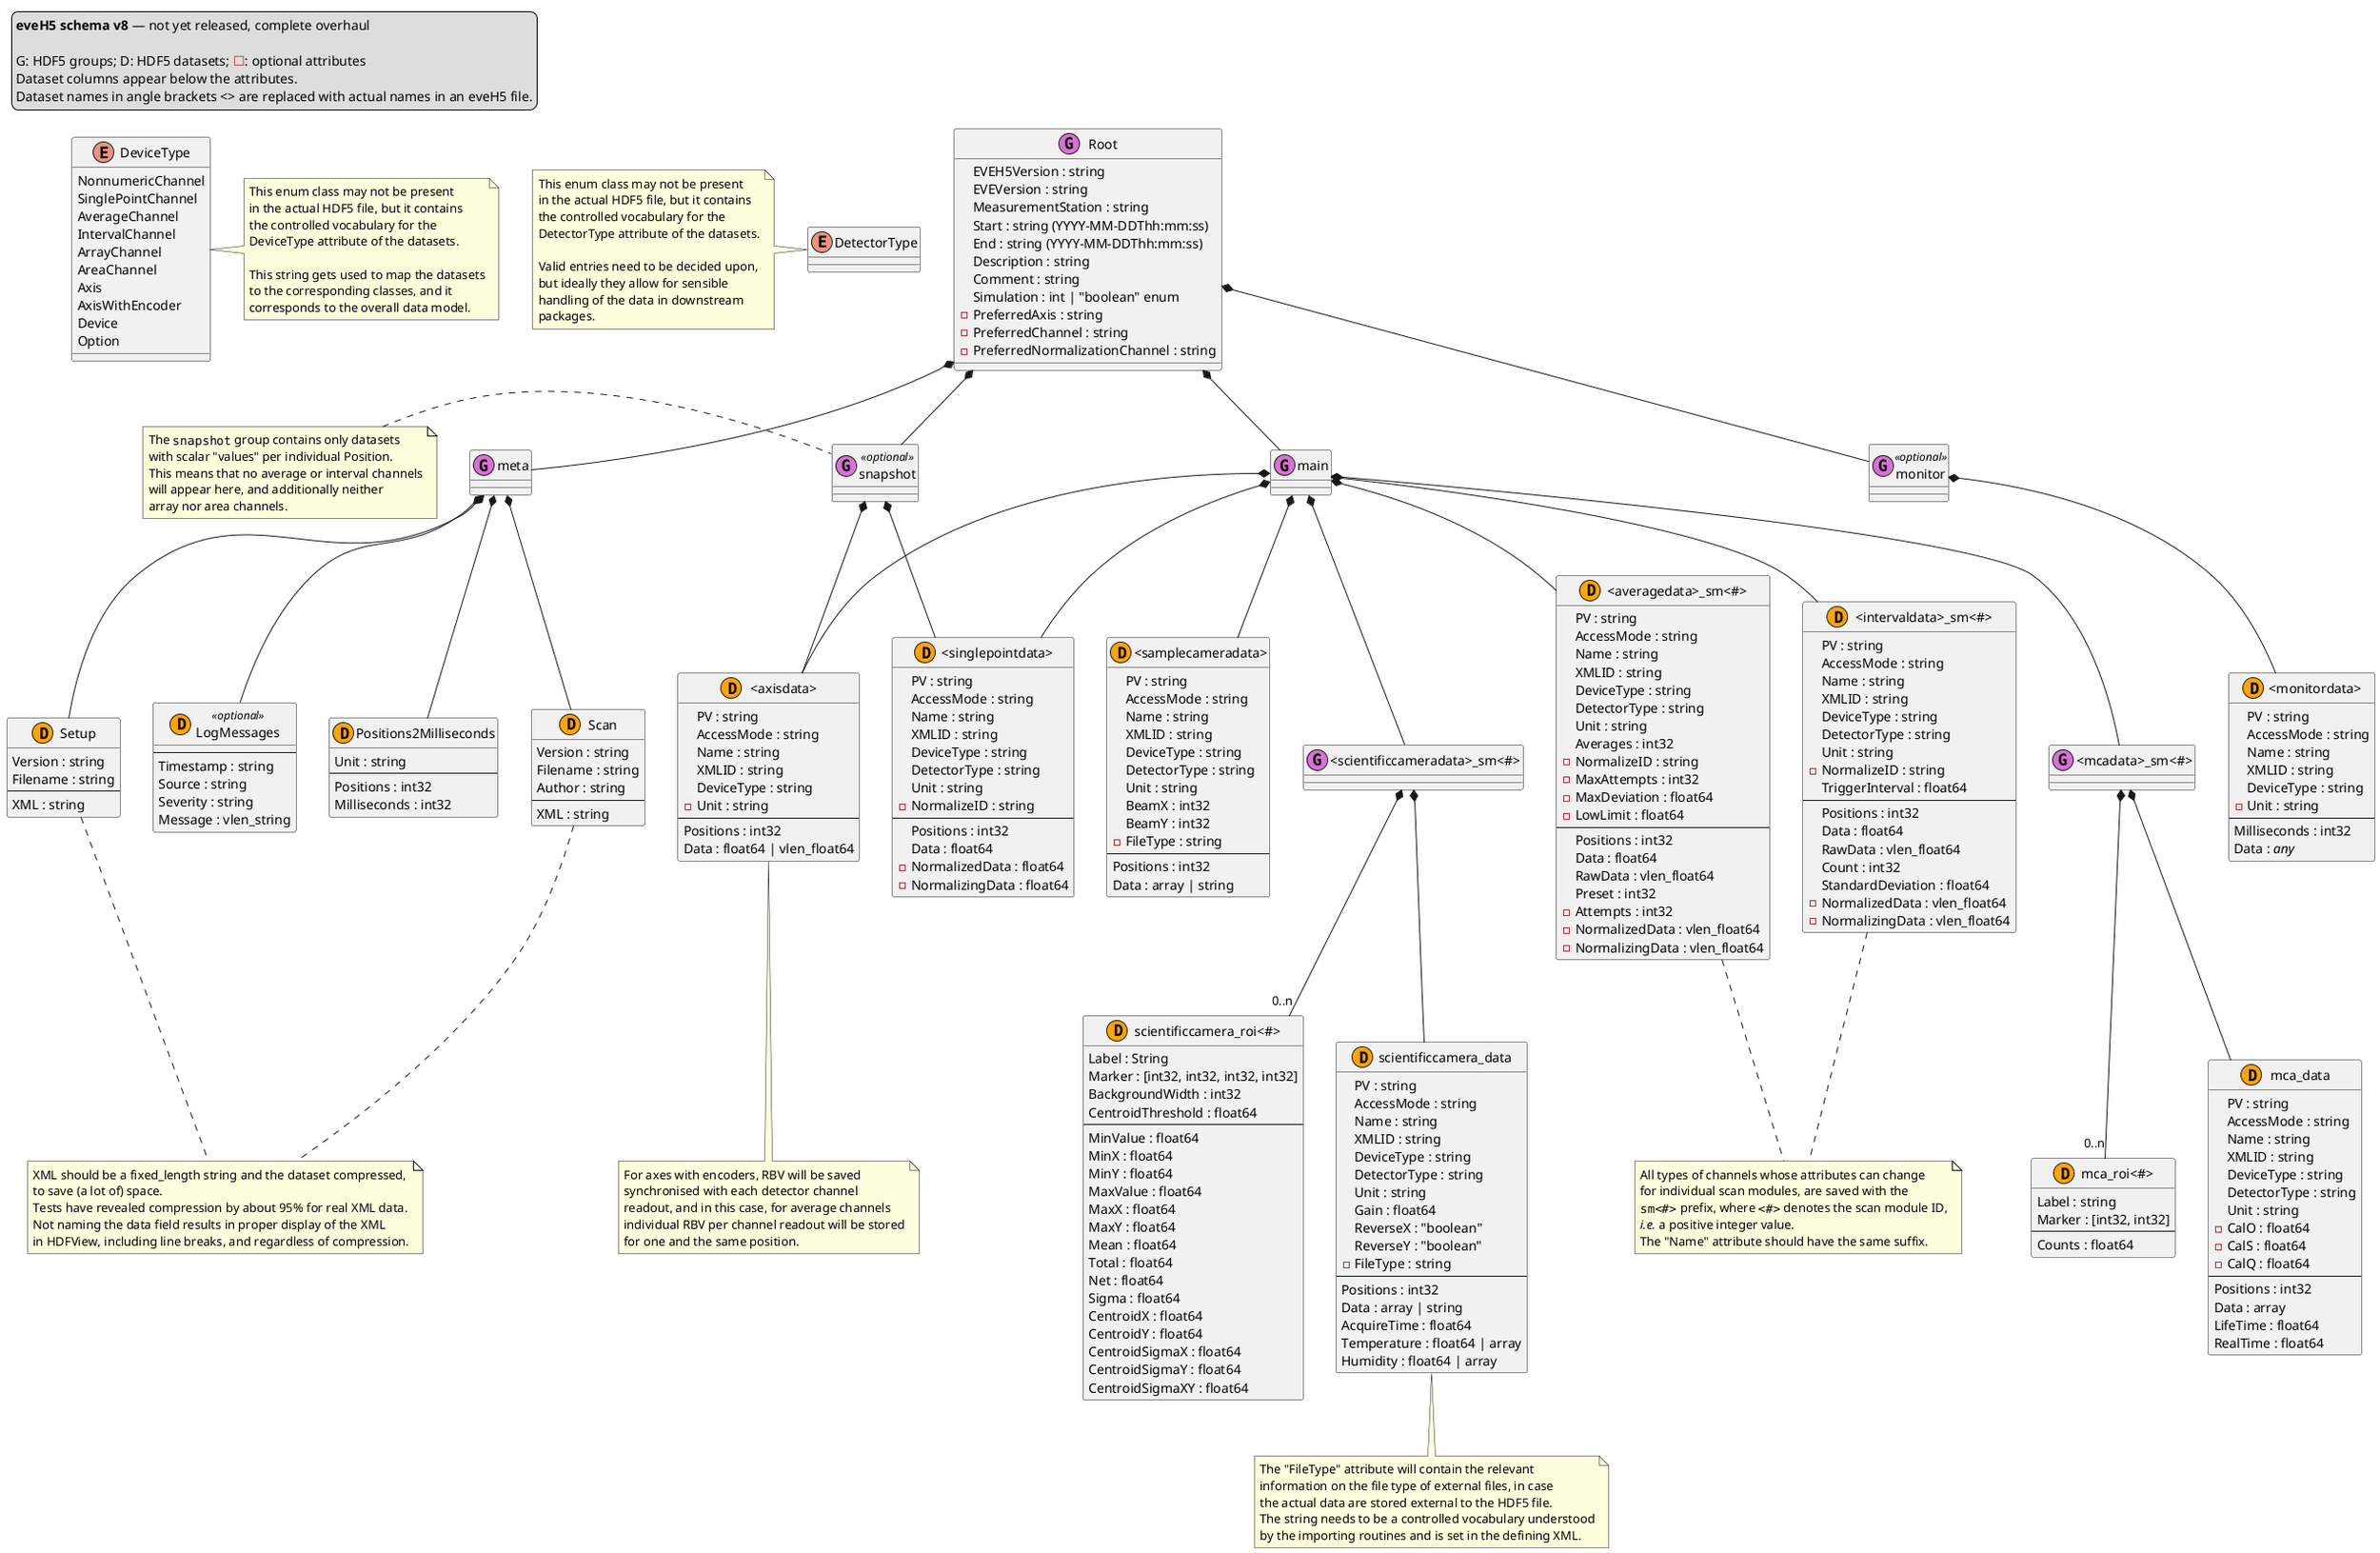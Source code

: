 @startuml
'https://plantuml.com/class-diagram

legend top left
    **eveH5 schema v8** <U+2014> not yet released, complete overhaul

    G: HDF5 groups; D: HDF5 datasets; <color:#firebrick><U+2610></color>: optional attributes
    Dataset columns appear below the attributes.
    Dataset names in angle brackets <> are replaced with actual names in an eveH5 file.
    'Name parts in square brackets [] are optional.
endlegend

class Root << (G,orchid) >> {
    EVEH5Version : string
    EVEVersion : string
    MeasurementStation : string
    {field} Start : string (YYYY-MM-DDThh:mm:ss)
    {field} End : string (YYYY-MM-DDThh:mm:ss)
    Description : string
    Comment : string
    Simulation : int | "boolean" enum
    - PreferredAxis : string
    - PreferredChannel : string
    - PreferredNormalizationChannel : string
}


Root *-- monitor
Root *-- main
Root *-- snapshot
Root *-- meta

enum DeviceType {
    NonnumericChannel
    SinglePointChannel
    AverageChannel
    IntervalChannel
    ArrayChannel
    AreaChannel
    Axis
    AxisWithEncoder
    Device
    Option
}
note right of DeviceType
    This enum class may not be present
    in the actual HDF5 file, but it contains
    the controlled vocabulary for the
    DeviceType attribute of the datasets.

    This string gets used to map the datasets
    to the corresponding classes, and it
    corresponds to the overall data model.
endnote

enum DetectorType {
}
note left of DetectorType
    This enum class may not be present
    in the actual HDF5 file, but it contains
    the controlled vocabulary for the
    DetectorType attribute of the datasets.

    Valid entries need to be decided upon,
    but ideally they allow for sensible
    handling of the data in downstream
    packages.
endnote

class monitor << (G,orchid) >> <<optional>> {
}

monitor *-- "<monitordata>"

class main << (G,orchid) >> {}

class snapshot << (G,orchid) >> <<optional>> {}

note left of snapshot
    The ""snapshot"" group contains only datasets
    with scalar "values" per individual Position.
    This means that no average or interval channels
    will appear here, and additionally neither
    array nor area channels.
endnote

snapshot *-- "<axisdata>"
snapshot *-- "<singlepointdata>"

class meta << (G,orchid) >> {}

meta *-- Positions2Milliseconds
meta *-- Scan
meta *-- Setup
meta *-- LogMessages

class "<axisdata>" << (D,orange) >> {
    PV : string
    AccessMode : string
    Name : string
    XMLID : string
    DeviceType : string
    - Unit : string
    --
    Positions : int32
    Data : float64 | vlen_float64
}
note bottom of "<axisdata>"
    For axes with encoders, RBV will be saved
    synchronised with each detector channel
    readout, and in this case, for average channels
    individual RBV per channel readout will be stored
    for one and the same position.
end note

class "<singlepointdata>" << (D,orange) >> {
    PV : string
    AccessMode : string
    Name : string
    XMLID : string
    DeviceType : string
    DetectorType : string
    Unit : string
    - NormalizeID : string
    --
    Positions : int32
    Data : float64
    - NormalizedData : float64
    - NormalizingData : float64
}

main *-- "<axisdata>"
main *-- "<singlepointdata>"
main *-- "<averagedata>_sm<#>"
main *-- "<intervaldata>_sm<#>"
main *-- "<mcadata>_sm<#>"
main *-- "<samplecameradata>"
main *-- "<scientificcameradata>_sm<#>"

class "<averagedata>_sm<#>" << (D,orange) >> {
    PV : string
    AccessMode : string
    Name : string
    XMLID : string
    DeviceType : string
    DetectorType : string
    Unit : string
    Averages : int32
    - NormalizeID : string
    - MaxAttempts : int32
    - MaxDeviation : float64
    - LowLimit : float64
    --
    Positions : int32
    Data : float64
    RawData : vlen_float64
    Preset : int32
    - Attempts : int32
    - NormalizedData : vlen_float64
    - NormalizingData : vlen_float64
}

class "<intervaldata>_sm<#>" << (D,orange) >> {
    PV : string
    AccessMode : string
    Name : string
    XMLID : string
    DeviceType : string
    DetectorType : string
    Unit : string
    - NormalizeID : string
    TriggerInterval : float64
    --
    Positions : int32
    Data : float64
    RawData : vlen_float64
    Count : int32
    StandardDeviation : float64
    - NormalizedData : vlen_float64
    - NormalizingData : vlen_float64
}

note as sm_channel_note
    All types of channels whose attributes can change
    for individual scan modules, are saved with the
    ""sm<#>"" prefix, where ""<#>"" denotes the scan module ID,
    <i>i.e.</i> a positive integer value.
    The "Name" attribute should have the same suffix.
end note

"<intervaldata>_sm<#>" .. sm_channel_note
"<averagedata>_sm<#>" .. sm_channel_note

class "<mcadata>_sm<#>" << (G,orchid) >> {}

"<mcadata>_sm<#>" *-- mca_data
"<mcadata>_sm<#>" *-- "0..n" "mca_roi<#>"

class "mca_data" << (D,orange) >> {
    PV : string
    AccessMode : string
    Name : string
    XMLID : string
    DeviceType : string
    DetectorType : string
    Unit : string
    -CalO : float64
    -CalS : float64
    -CalQ : float64
    --
    Positions : int32
    Data : array
    LifeTime : float64
    RealTime : float64
}

class "mca_roi<#>" << (D,orange) >> {
    Label : string
    Marker : [int32, int32]
    --
    Counts : float64
}

class "<samplecameradata>" << (D,orange) >> {
    PV : string
    AccessMode : string
    Name : string
    XMLID : string
    DeviceType : string
    DetectorType : string
    Unit : string
    BeamX : int32
    BeamY : int32
    - FileType : string
    --
    Positions : int32
    Data : array | string
}

class "<scientificcameradata>_sm<#>" << (G,orchid) >> {}

"<scientificcameradata>_sm<#>" *-- scientificcamera_data
"<scientificcameradata>_sm<#>" *-- "0..n" "scientificcamera_roi<#>"

class scientificcamera_data << (D,orange) >> {
    PV : string
    AccessMode : string
    Name : string
    XMLID : string
    DeviceType : string
    DetectorType : string
    Unit : string
    Gain : float64
    ReverseX : "boolean"
    ReverseY : "boolean"
    - FileType : string
    --
    Positions : int32
    Data : array | string
    AcquireTime : float64
    Temperature : float64 | array
    Humidity : float64 | array
}

note bottom of scientificcamera_data
    The "FileType" attribute will contain the relevant
    information on the file type of external files, in case
    the actual data are stored external to the HDF5 file.
    The string needs to be a controlled vocabulary understood
    by the importing routines and is set in the defining XML.
endnote

class "scientificcamera_roi<#>" << (D,orange) >> {
    Label : String
    Marker : [int32, int32, int32, int32]
    BackgroundWidth : int32
    CentroidThreshold : float64
    --
    MinValue : float64
    MinX : float64
    MinY : float64
    MaxValue : float64
    MaxX : float64
    MaxY : float64
    Mean : float64
    Total : float64
    Net : float64
    Sigma : float64
    CentroidX : float64
    CentroidY : float64
    CentroidSigmaX : float64
    CentroidSigmaY : float64
    CentroidSigmaXY : float64
}

class Setup << (D,orange) >> {
    Version : string
    Filename : string
    --
    XML : string
}

class Scan << (D,orange) >> {
    Version : string
    Filename : string
    Author : string
    --
    XML : string
}

class Positions2Milliseconds << (D,orange) >> {
    Unit : string
    --
    Positions : int32
    Milliseconds : int32
}

class LogMessages << (D,orange) >> <<optional>> {
    --
    Timestamp : string
    Source : string
    Severity : string
    Message : vlen_string
}

note as SCML_note
    XML should be a fixed_length string and the dataset compressed,
    to save (a lot of) space.
    Tests have revealed compression by about 95% for real XML data.
    Not naming the data field results in proper display of the XML
    in HDFView, including line breaks, and regardless of compression.
end note

Scan .. SCML_note
Setup .. SCML_note

class "<monitordata>" << (D,orange) >> {
    PV : string
    AccessMode : string
    Name : string
    XMLID : string
    DeviceType : string
    - Unit : string
    --
    Milliseconds : int32
    Data : <i>any</i>
}

@enduml